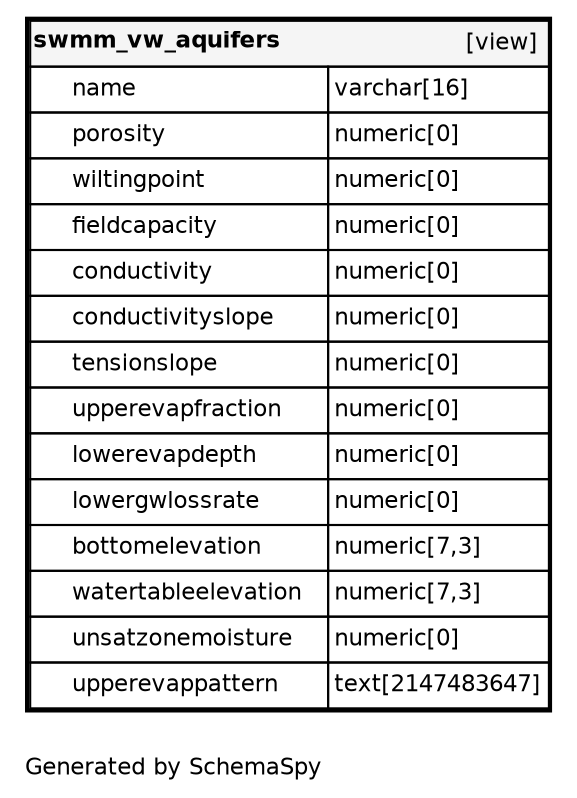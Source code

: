digraph "oneDegreeRelationshipsDiagram" {
  graph [    rankdir="RL"    bgcolor="#ffffff"    label="\nGenerated by SchemaSpy"    labeljust="l"    nodesep="0.18"    ranksep="0.46"    fontname="Helvetica"    fontsize="11"    ration="compress"  ];  node [    fontname="Helvetica"    fontsize="11"    shape="plaintext"  ];  edge [    arrowsize="0.8"  ];
  "swmm_vw_aquifers" [
   label=<
    <TABLE BORDER="2" CELLBORDER="1" CELLSPACING="0" BGCOLOR="#ffffff">
      <TR><TD COLSPAN="4"  BGCOLOR="#f5f5f5"><TABLE BORDER="0" CELLSPACING="0"><TR><TD ALIGN="LEFT" FIXEDSIZE="TRUE" WIDTH="116" HEIGHT="16"><B>swmm_vw_aquifers</B></TD><TD ALIGN="RIGHT">[view]</TD></TR></TABLE></TD></TR>
      <TR><TD PORT="name" COLSPAN="2" ALIGN="LEFT"><TABLE BORDER="0" CELLSPACING="0" ALIGN="LEFT"><TR ALIGN="LEFT"><TD ALIGN="LEFT" FIXEDSIZE="TRUE" WIDTH="15" HEIGHT="16"></TD><TD ALIGN="LEFT" FIXEDSIZE="TRUE" WIDTH="122" HEIGHT="16">name</TD></TR></TABLE></TD><TD PORT="name.type" ALIGN="LEFT">varchar[16]</TD></TR>
      <TR><TD PORT="porosity" COLSPAN="2" ALIGN="LEFT"><TABLE BORDER="0" CELLSPACING="0" ALIGN="LEFT"><TR ALIGN="LEFT"><TD ALIGN="LEFT" FIXEDSIZE="TRUE" WIDTH="15" HEIGHT="16"></TD><TD ALIGN="LEFT" FIXEDSIZE="TRUE" WIDTH="122" HEIGHT="16">porosity</TD></TR></TABLE></TD><TD PORT="porosity.type" ALIGN="LEFT">numeric[0]</TD></TR>
      <TR><TD PORT="wiltingpoint" COLSPAN="2" ALIGN="LEFT"><TABLE BORDER="0" CELLSPACING="0" ALIGN="LEFT"><TR ALIGN="LEFT"><TD ALIGN="LEFT" FIXEDSIZE="TRUE" WIDTH="15" HEIGHT="16"></TD><TD ALIGN="LEFT" FIXEDSIZE="TRUE" WIDTH="122" HEIGHT="16">wiltingpoint</TD></TR></TABLE></TD><TD PORT="wiltingpoint.type" ALIGN="LEFT">numeric[0]</TD></TR>
      <TR><TD PORT="fieldcapacity" COLSPAN="2" ALIGN="LEFT"><TABLE BORDER="0" CELLSPACING="0" ALIGN="LEFT"><TR ALIGN="LEFT"><TD ALIGN="LEFT" FIXEDSIZE="TRUE" WIDTH="15" HEIGHT="16"></TD><TD ALIGN="LEFT" FIXEDSIZE="TRUE" WIDTH="122" HEIGHT="16">fieldcapacity</TD></TR></TABLE></TD><TD PORT="fieldcapacity.type" ALIGN="LEFT">numeric[0]</TD></TR>
      <TR><TD PORT="conductivity" COLSPAN="2" ALIGN="LEFT"><TABLE BORDER="0" CELLSPACING="0" ALIGN="LEFT"><TR ALIGN="LEFT"><TD ALIGN="LEFT" FIXEDSIZE="TRUE" WIDTH="15" HEIGHT="16"></TD><TD ALIGN="LEFT" FIXEDSIZE="TRUE" WIDTH="122" HEIGHT="16">conductivity</TD></TR></TABLE></TD><TD PORT="conductivity.type" ALIGN="LEFT">numeric[0]</TD></TR>
      <TR><TD PORT="conductivityslope" COLSPAN="2" ALIGN="LEFT"><TABLE BORDER="0" CELLSPACING="0" ALIGN="LEFT"><TR ALIGN="LEFT"><TD ALIGN="LEFT" FIXEDSIZE="TRUE" WIDTH="15" HEIGHT="16"></TD><TD ALIGN="LEFT" FIXEDSIZE="TRUE" WIDTH="122" HEIGHT="16">conductivityslope</TD></TR></TABLE></TD><TD PORT="conductivityslope.type" ALIGN="LEFT">numeric[0]</TD></TR>
      <TR><TD PORT="tensionslope" COLSPAN="2" ALIGN="LEFT"><TABLE BORDER="0" CELLSPACING="0" ALIGN="LEFT"><TR ALIGN="LEFT"><TD ALIGN="LEFT" FIXEDSIZE="TRUE" WIDTH="15" HEIGHT="16"></TD><TD ALIGN="LEFT" FIXEDSIZE="TRUE" WIDTH="122" HEIGHT="16">tensionslope</TD></TR></TABLE></TD><TD PORT="tensionslope.type" ALIGN="LEFT">numeric[0]</TD></TR>
      <TR><TD PORT="upperevapfraction" COLSPAN="2" ALIGN="LEFT"><TABLE BORDER="0" CELLSPACING="0" ALIGN="LEFT"><TR ALIGN="LEFT"><TD ALIGN="LEFT" FIXEDSIZE="TRUE" WIDTH="15" HEIGHT="16"></TD><TD ALIGN="LEFT" FIXEDSIZE="TRUE" WIDTH="122" HEIGHT="16">upperevapfraction</TD></TR></TABLE></TD><TD PORT="upperevapfraction.type" ALIGN="LEFT">numeric[0]</TD></TR>
      <TR><TD PORT="lowerevapdepth" COLSPAN="2" ALIGN="LEFT"><TABLE BORDER="0" CELLSPACING="0" ALIGN="LEFT"><TR ALIGN="LEFT"><TD ALIGN="LEFT" FIXEDSIZE="TRUE" WIDTH="15" HEIGHT="16"></TD><TD ALIGN="LEFT" FIXEDSIZE="TRUE" WIDTH="122" HEIGHT="16">lowerevapdepth</TD></TR></TABLE></TD><TD PORT="lowerevapdepth.type" ALIGN="LEFT">numeric[0]</TD></TR>
      <TR><TD PORT="lowergwlossrate" COLSPAN="2" ALIGN="LEFT"><TABLE BORDER="0" CELLSPACING="0" ALIGN="LEFT"><TR ALIGN="LEFT"><TD ALIGN="LEFT" FIXEDSIZE="TRUE" WIDTH="15" HEIGHT="16"></TD><TD ALIGN="LEFT" FIXEDSIZE="TRUE" WIDTH="122" HEIGHT="16">lowergwlossrate</TD></TR></TABLE></TD><TD PORT="lowergwlossrate.type" ALIGN="LEFT">numeric[0]</TD></TR>
      <TR><TD PORT="bottomelevation" COLSPAN="2" ALIGN="LEFT"><TABLE BORDER="0" CELLSPACING="0" ALIGN="LEFT"><TR ALIGN="LEFT"><TD ALIGN="LEFT" FIXEDSIZE="TRUE" WIDTH="15" HEIGHT="16"></TD><TD ALIGN="LEFT" FIXEDSIZE="TRUE" WIDTH="122" HEIGHT="16">bottomelevation</TD></TR></TABLE></TD><TD PORT="bottomelevation.type" ALIGN="LEFT">numeric[7,3]</TD></TR>
      <TR><TD PORT="watertableelevation" COLSPAN="2" ALIGN="LEFT"><TABLE BORDER="0" CELLSPACING="0" ALIGN="LEFT"><TR ALIGN="LEFT"><TD ALIGN="LEFT" FIXEDSIZE="TRUE" WIDTH="15" HEIGHT="16"></TD><TD ALIGN="LEFT" FIXEDSIZE="TRUE" WIDTH="122" HEIGHT="16">watertableelevation</TD></TR></TABLE></TD><TD PORT="watertableelevation.type" ALIGN="LEFT">numeric[7,3]</TD></TR>
      <TR><TD PORT="unsatzonemoisture" COLSPAN="2" ALIGN="LEFT"><TABLE BORDER="0" CELLSPACING="0" ALIGN="LEFT"><TR ALIGN="LEFT"><TD ALIGN="LEFT" FIXEDSIZE="TRUE" WIDTH="15" HEIGHT="16"></TD><TD ALIGN="LEFT" FIXEDSIZE="TRUE" WIDTH="122" HEIGHT="16">unsatzonemoisture</TD></TR></TABLE></TD><TD PORT="unsatzonemoisture.type" ALIGN="LEFT">numeric[0]</TD></TR>
      <TR><TD PORT="upperevappattern" COLSPAN="2" ALIGN="LEFT"><TABLE BORDER="0" CELLSPACING="0" ALIGN="LEFT"><TR ALIGN="LEFT"><TD ALIGN="LEFT" FIXEDSIZE="TRUE" WIDTH="15" HEIGHT="16"></TD><TD ALIGN="LEFT" FIXEDSIZE="TRUE" WIDTH="122" HEIGHT="16">upperevappattern</TD></TR></TABLE></TD><TD PORT="upperevappattern.type" ALIGN="LEFT">text[2147483647]</TD></TR>
    </TABLE>>
    URL="../../tables/swmm_vw_aquifers.html"
    target="_top"
    tooltip="swmm_vw_aquifers"
  ];
}
